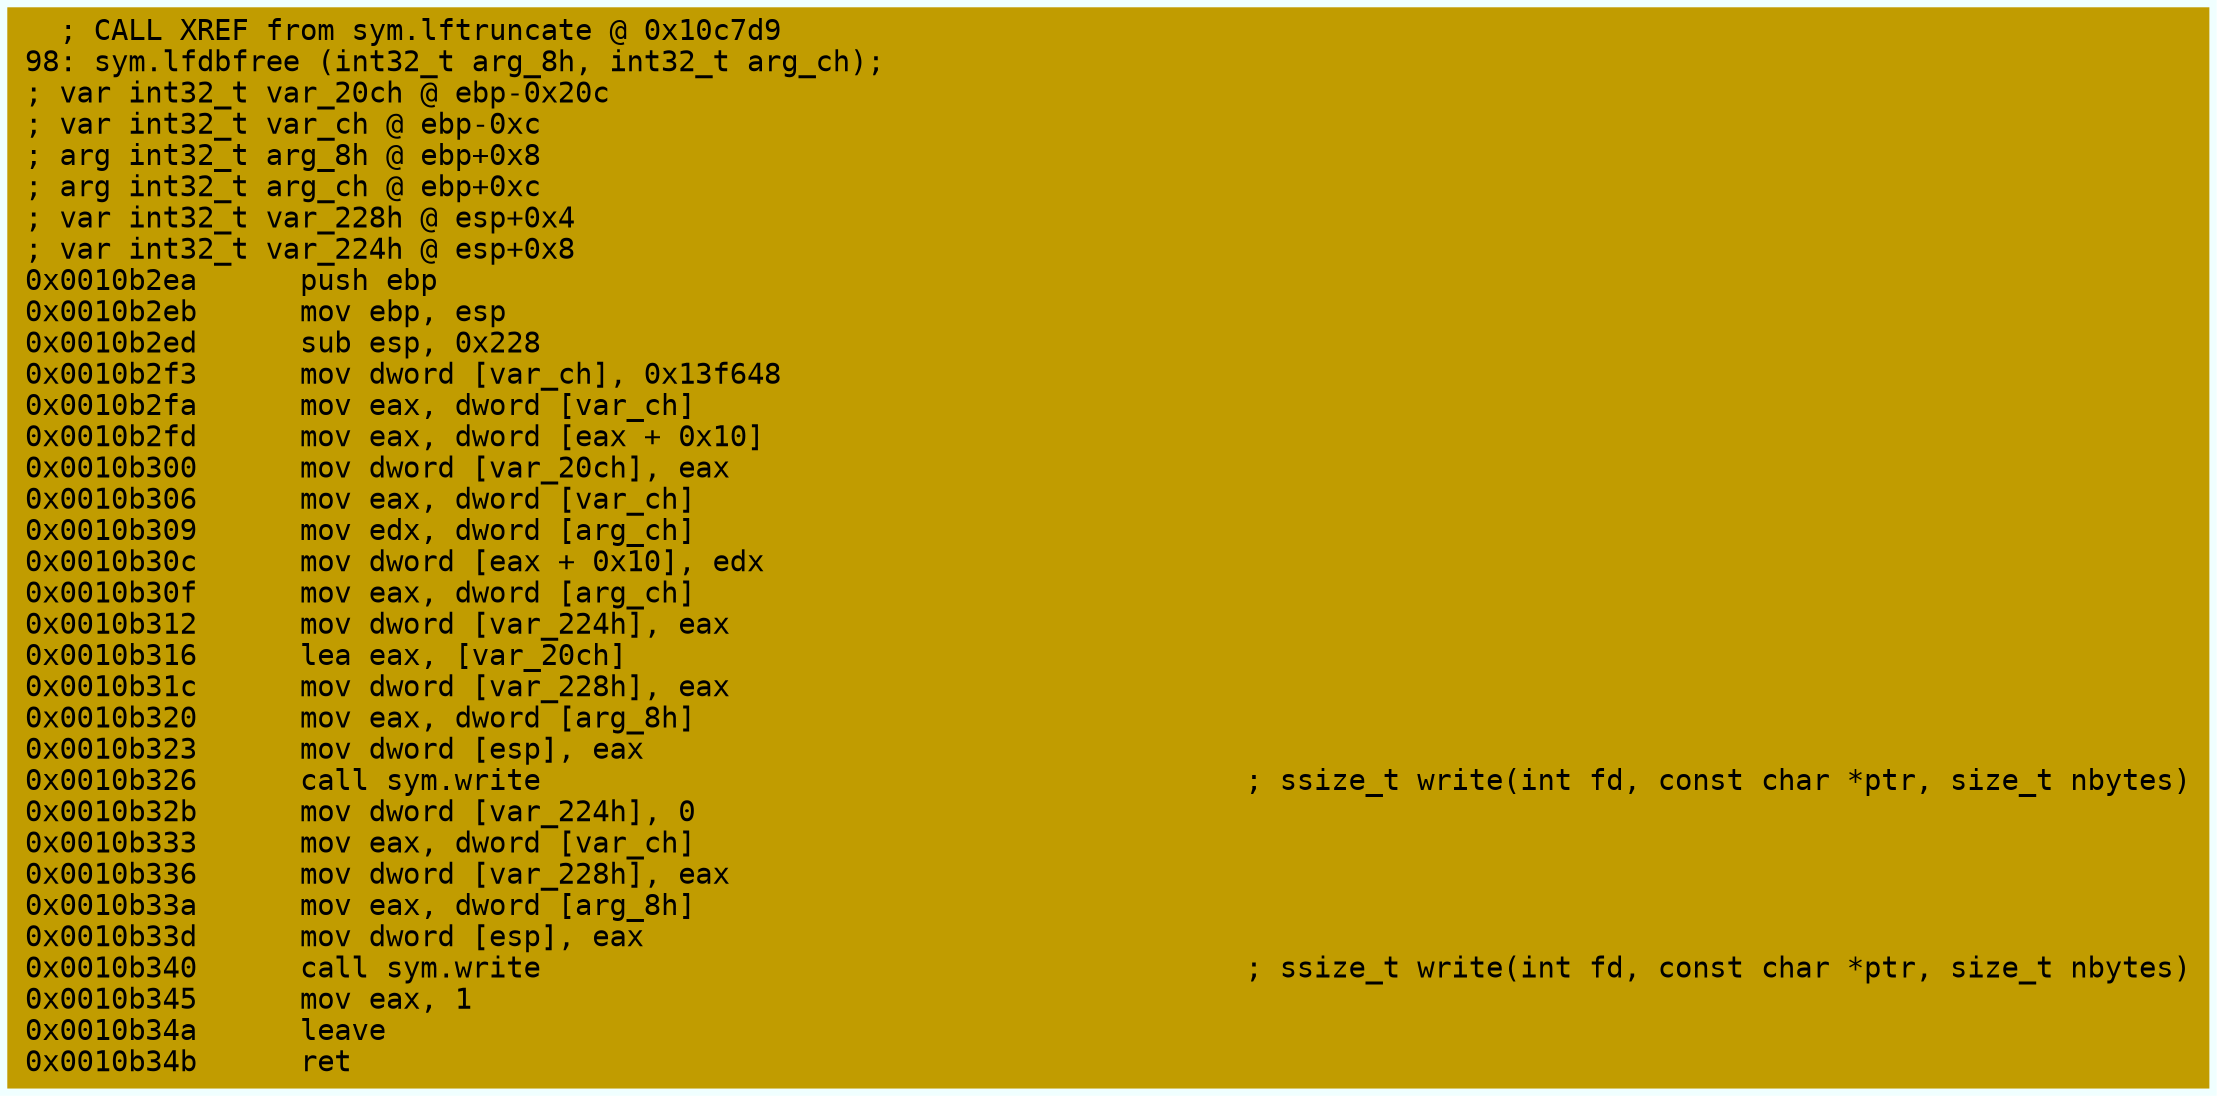 digraph code {
	graph [bgcolor=azure fontsize=8 fontname="Courier" splines="ortho"];
	node [fillcolor=gray style=filled shape=box];
	edge [arrowhead="normal"];
	"0x0010b2ea" [URL="sym.lfdbfree/0x0010b2ea", fillcolor="#c19c00",color="#c19c00", fontname="Courier",label="  ; CALL XREF from sym.lftruncate @ 0x10c7d9\l98: sym.lfdbfree (int32_t arg_8h, int32_t arg_ch);\l; var int32_t var_20ch @ ebp-0x20c\l; var int32_t var_ch @ ebp-0xc\l; arg int32_t arg_8h @ ebp+0x8\l; arg int32_t arg_ch @ ebp+0xc\l; var int32_t var_228h @ esp+0x4\l; var int32_t var_224h @ esp+0x8\l0x0010b2ea      push ebp\l0x0010b2eb      mov ebp, esp\l0x0010b2ed      sub esp, 0x228\l0x0010b2f3      mov dword [var_ch], 0x13f648\l0x0010b2fa      mov eax, dword [var_ch]\l0x0010b2fd      mov eax, dword [eax + 0x10]\l0x0010b300      mov dword [var_20ch], eax\l0x0010b306      mov eax, dword [var_ch]\l0x0010b309      mov edx, dword [arg_ch]\l0x0010b30c      mov dword [eax + 0x10], edx\l0x0010b30f      mov eax, dword [arg_ch]\l0x0010b312      mov dword [var_224h], eax\l0x0010b316      lea eax, [var_20ch]\l0x0010b31c      mov dword [var_228h], eax\l0x0010b320      mov eax, dword [arg_8h]\l0x0010b323      mov dword [esp], eax\l0x0010b326      call sym.write                                         ; ssize_t write(int fd, const char *ptr, size_t nbytes)\l0x0010b32b      mov dword [var_224h], 0\l0x0010b333      mov eax, dword [var_ch]\l0x0010b336      mov dword [var_228h], eax\l0x0010b33a      mov eax, dword [arg_8h]\l0x0010b33d      mov dword [esp], eax\l0x0010b340      call sym.write                                         ; ssize_t write(int fd, const char *ptr, size_t nbytes)\l0x0010b345      mov eax, 1\l0x0010b34a      leave\l0x0010b34b      ret\l"]
}
